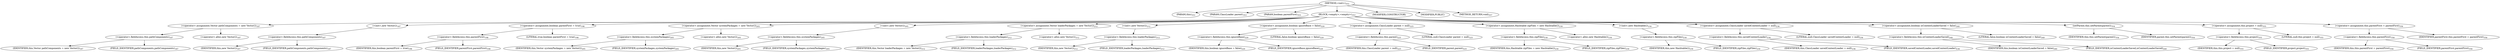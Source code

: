 digraph "&lt;init&gt;" {  
"527" [label = <(METHOD,&lt;init&gt;)<SUB>353</SUB>> ]
"45" [label = <(PARAM,this)<SUB>353</SUB>> ]
"528" [label = <(PARAM,ClassLoader parent)<SUB>353</SUB>> ]
"529" [label = <(PARAM,boolean parentFirst)<SUB>353</SUB>> ]
"530" [label = <(BLOCK,&lt;empty&gt;,&lt;empty&gt;)<SUB>353</SUB>> ]
"531" [label = <(&lt;operator&gt;.assignment,Vector pathComponents = new Vector())<SUB>187</SUB>> ]
"532" [label = <(&lt;operator&gt;.fieldAccess,this.pathComponents)<SUB>187</SUB>> ]
"533" [label = <(IDENTIFIER,this,Vector pathComponents = new Vector())<SUB>187</SUB>> ]
"534" [label = <(FIELD_IDENTIFIER,pathComponents,pathComponents)<SUB>187</SUB>> ]
"535" [label = <(&lt;operator&gt;.alloc,new Vector())<SUB>187</SUB>> ]
"536" [label = <(&lt;init&gt;,new Vector())<SUB>187</SUB>> ]
"537" [label = <(&lt;operator&gt;.fieldAccess,this.pathComponents)<SUB>187</SUB>> ]
"538" [label = <(IDENTIFIER,this,new Vector())<SUB>187</SUB>> ]
"539" [label = <(FIELD_IDENTIFIER,pathComponents,pathComponents)<SUB>187</SUB>> ]
"540" [label = <(&lt;operator&gt;.assignment,boolean parentFirst = true)<SUB>198</SUB>> ]
"541" [label = <(&lt;operator&gt;.fieldAccess,this.parentFirst)<SUB>198</SUB>> ]
"542" [label = <(IDENTIFIER,this,boolean parentFirst = true)<SUB>198</SUB>> ]
"543" [label = <(FIELD_IDENTIFIER,parentFirst,parentFirst)<SUB>198</SUB>> ]
"544" [label = <(LITERAL,true,boolean parentFirst = true)<SUB>198</SUB>> ]
"545" [label = <(&lt;operator&gt;.assignment,Vector systemPackages = new Vector())<SUB>205</SUB>> ]
"546" [label = <(&lt;operator&gt;.fieldAccess,this.systemPackages)<SUB>205</SUB>> ]
"547" [label = <(IDENTIFIER,this,Vector systemPackages = new Vector())<SUB>205</SUB>> ]
"548" [label = <(FIELD_IDENTIFIER,systemPackages,systemPackages)<SUB>205</SUB>> ]
"549" [label = <(&lt;operator&gt;.alloc,new Vector())<SUB>205</SUB>> ]
"550" [label = <(&lt;init&gt;,new Vector())<SUB>205</SUB>> ]
"551" [label = <(&lt;operator&gt;.fieldAccess,this.systemPackages)<SUB>205</SUB>> ]
"552" [label = <(IDENTIFIER,this,new Vector())<SUB>205</SUB>> ]
"553" [label = <(FIELD_IDENTIFIER,systemPackages,systemPackages)<SUB>205</SUB>> ]
"554" [label = <(&lt;operator&gt;.assignment,Vector loaderPackages = new Vector())<SUB>212</SUB>> ]
"555" [label = <(&lt;operator&gt;.fieldAccess,this.loaderPackages)<SUB>212</SUB>> ]
"556" [label = <(IDENTIFIER,this,Vector loaderPackages = new Vector())<SUB>212</SUB>> ]
"557" [label = <(FIELD_IDENTIFIER,loaderPackages,loaderPackages)<SUB>212</SUB>> ]
"558" [label = <(&lt;operator&gt;.alloc,new Vector())<SUB>212</SUB>> ]
"559" [label = <(&lt;init&gt;,new Vector())<SUB>212</SUB>> ]
"560" [label = <(&lt;operator&gt;.fieldAccess,this.loaderPackages)<SUB>212</SUB>> ]
"561" [label = <(IDENTIFIER,this,new Vector())<SUB>212</SUB>> ]
"562" [label = <(FIELD_IDENTIFIER,loaderPackages,loaderPackages)<SUB>212</SUB>> ]
"563" [label = <(&lt;operator&gt;.assignment,boolean ignoreBase = false)<SUB>220</SUB>> ]
"564" [label = <(&lt;operator&gt;.fieldAccess,this.ignoreBase)<SUB>220</SUB>> ]
"565" [label = <(IDENTIFIER,this,boolean ignoreBase = false)<SUB>220</SUB>> ]
"566" [label = <(FIELD_IDENTIFIER,ignoreBase,ignoreBase)<SUB>220</SUB>> ]
"567" [label = <(LITERAL,false,boolean ignoreBase = false)<SUB>220</SUB>> ]
"568" [label = <(&lt;operator&gt;.assignment,ClassLoader parent = null)<SUB>225</SUB>> ]
"569" [label = <(&lt;operator&gt;.fieldAccess,this.parent)<SUB>225</SUB>> ]
"570" [label = <(IDENTIFIER,this,ClassLoader parent = null)<SUB>225</SUB>> ]
"571" [label = <(FIELD_IDENTIFIER,parent,parent)<SUB>225</SUB>> ]
"572" [label = <(LITERAL,null,ClassLoader parent = null)<SUB>225</SUB>> ]
"573" [label = <(&lt;operator&gt;.assignment,Hashtable zipFiles = new Hashtable())<SUB>230</SUB>> ]
"574" [label = <(&lt;operator&gt;.fieldAccess,this.zipFiles)<SUB>230</SUB>> ]
"575" [label = <(IDENTIFIER,this,Hashtable zipFiles = new Hashtable())<SUB>230</SUB>> ]
"576" [label = <(FIELD_IDENTIFIER,zipFiles,zipFiles)<SUB>230</SUB>> ]
"577" [label = <(&lt;operator&gt;.alloc,new Hashtable())<SUB>230</SUB>> ]
"578" [label = <(&lt;init&gt;,new Hashtable())<SUB>230</SUB>> ]
"579" [label = <(&lt;operator&gt;.fieldAccess,this.zipFiles)<SUB>230</SUB>> ]
"580" [label = <(IDENTIFIER,this,new Hashtable())<SUB>230</SUB>> ]
"581" [label = <(FIELD_IDENTIFIER,zipFiles,zipFiles)<SUB>230</SUB>> ]
"582" [label = <(&lt;operator&gt;.assignment,ClassLoader savedContextLoader = null)<SUB>236</SUB>> ]
"583" [label = <(&lt;operator&gt;.fieldAccess,this.savedContextLoader)<SUB>236</SUB>> ]
"584" [label = <(IDENTIFIER,this,ClassLoader savedContextLoader = null)<SUB>236</SUB>> ]
"585" [label = <(FIELD_IDENTIFIER,savedContextLoader,savedContextLoader)<SUB>236</SUB>> ]
"586" [label = <(LITERAL,null,ClassLoader savedContextLoader = null)<SUB>236</SUB>> ]
"587" [label = <(&lt;operator&gt;.assignment,boolean isContextLoaderSaved = false)<SUB>240</SUB>> ]
"588" [label = <(&lt;operator&gt;.fieldAccess,this.isContextLoaderSaved)<SUB>240</SUB>> ]
"589" [label = <(IDENTIFIER,this,boolean isContextLoaderSaved = false)<SUB>240</SUB>> ]
"590" [label = <(FIELD_IDENTIFIER,isContextLoaderSaved,isContextLoaderSaved)<SUB>240</SUB>> ]
"591" [label = <(LITERAL,false,boolean isContextLoaderSaved = false)<SUB>240</SUB>> ]
"592" [label = <(setParent,this.setParent(parent))<SUB>354</SUB>> ]
"44" [label = <(IDENTIFIER,this,this.setParent(parent))<SUB>354</SUB>> ]
"593" [label = <(IDENTIFIER,parent,this.setParent(parent))<SUB>354</SUB>> ]
"594" [label = <(&lt;operator&gt;.assignment,this.project = null)<SUB>355</SUB>> ]
"595" [label = <(&lt;operator&gt;.fieldAccess,this.project)<SUB>355</SUB>> ]
"596" [label = <(IDENTIFIER,this,this.project = null)<SUB>355</SUB>> ]
"597" [label = <(FIELD_IDENTIFIER,project,project)<SUB>355</SUB>> ]
"598" [label = <(LITERAL,null,this.project = null)<SUB>355</SUB>> ]
"599" [label = <(&lt;operator&gt;.assignment,this.parentFirst = parentFirst)<SUB>356</SUB>> ]
"600" [label = <(&lt;operator&gt;.fieldAccess,this.parentFirst)<SUB>356</SUB>> ]
"46" [label = <(IDENTIFIER,this,this.parentFirst = parentFirst)<SUB>356</SUB>> ]
"601" [label = <(FIELD_IDENTIFIER,parentFirst,parentFirst)<SUB>356</SUB>> ]
"602" [label = <(IDENTIFIER,parentFirst,this.parentFirst = parentFirst)<SUB>356</SUB>> ]
"603" [label = <(MODIFIER,CONSTRUCTOR)> ]
"604" [label = <(MODIFIER,PUBLIC)> ]
"605" [label = <(METHOD_RETURN,void)<SUB>357</SUB>> ]
  "527" -> "45" 
  "527" -> "528" 
  "527" -> "529" 
  "527" -> "530" 
  "527" -> "603" 
  "527" -> "604" 
  "527" -> "605" 
  "530" -> "531" 
  "530" -> "536" 
  "530" -> "540" 
  "530" -> "545" 
  "530" -> "550" 
  "530" -> "554" 
  "530" -> "559" 
  "530" -> "563" 
  "530" -> "568" 
  "530" -> "573" 
  "530" -> "578" 
  "530" -> "582" 
  "530" -> "587" 
  "530" -> "592" 
  "530" -> "594" 
  "530" -> "599" 
  "531" -> "532" 
  "531" -> "535" 
  "532" -> "533" 
  "532" -> "534" 
  "536" -> "537" 
  "537" -> "538" 
  "537" -> "539" 
  "540" -> "541" 
  "540" -> "544" 
  "541" -> "542" 
  "541" -> "543" 
  "545" -> "546" 
  "545" -> "549" 
  "546" -> "547" 
  "546" -> "548" 
  "550" -> "551" 
  "551" -> "552" 
  "551" -> "553" 
  "554" -> "555" 
  "554" -> "558" 
  "555" -> "556" 
  "555" -> "557" 
  "559" -> "560" 
  "560" -> "561" 
  "560" -> "562" 
  "563" -> "564" 
  "563" -> "567" 
  "564" -> "565" 
  "564" -> "566" 
  "568" -> "569" 
  "568" -> "572" 
  "569" -> "570" 
  "569" -> "571" 
  "573" -> "574" 
  "573" -> "577" 
  "574" -> "575" 
  "574" -> "576" 
  "578" -> "579" 
  "579" -> "580" 
  "579" -> "581" 
  "582" -> "583" 
  "582" -> "586" 
  "583" -> "584" 
  "583" -> "585" 
  "587" -> "588" 
  "587" -> "591" 
  "588" -> "589" 
  "588" -> "590" 
  "592" -> "44" 
  "592" -> "593" 
  "594" -> "595" 
  "594" -> "598" 
  "595" -> "596" 
  "595" -> "597" 
  "599" -> "600" 
  "599" -> "602" 
  "600" -> "46" 
  "600" -> "601" 
}

